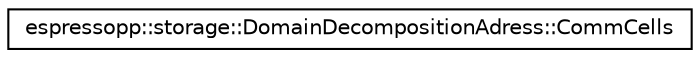 digraph G
{
  edge [fontname="Helvetica",fontsize="10",labelfontname="Helvetica",labelfontsize="10"];
  node [fontname="Helvetica",fontsize="10",shape=record];
  rankdir="LR";
  Node1 [label="espressopp::storage::DomainDecompositionAdress::CommCells",height=0.2,width=0.4,color="black", fillcolor="white", style="filled",URL="$structespressopp_1_1storage_1_1DomainDecompositionAdress_1_1CommCells.html",tooltip="which cells to send and receive during one communication step."];
}
